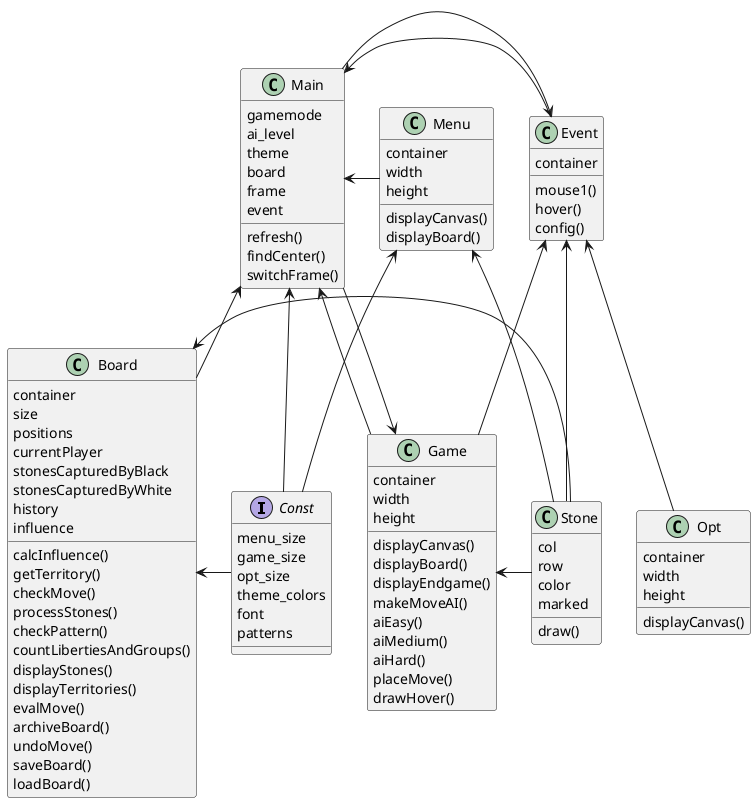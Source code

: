 @startuml

interface Const{
menu_size
game_size
opt_size
theme_colors
font
patterns
}

class Main{
gamemode
ai_level
theme
board
frame
event
refresh()
findCenter()
switchFrame()
}

Main <-- Event
Main <-- Const
Main <- Menu
Main <-- Game
Main <-- Board

class Event{
container
mouse1()
hover()
config()
}

Event <- Main
Event <- Game
Event <-- Opt
Event <- Stone

class Menu{
container
width
height
displayCanvas()
displayBoard()
}

Menu <- Const
Menu <-- Stone

class Game{
container
width
height
displayCanvas()
displayBoard()
displayEndgame()
makeMoveAI()
aiEasy()
aiMedium()
aiHard()
placeMove()
drawHover()
}

Game <-- Main
Game <- Stone

class Board{
container
size
positions
currentPlayer
stonesCapturedByBlack
stonesCapturedByWhite
history
influence
calcInfluence()
getTerritory()
checkMove()
processStones()
checkPattern()
countLibertiesAndGroups()
displayStones()
displayTerritories()
evalMove()
archiveBoard()
undoMove()
saveBoard()
loadBoard()
}

Board <- Stone
Board <- Const

class Opt{
container
width
height
displayCanvas()
}

class Stone{
col
row
color
marked
draw()
}

@enduml